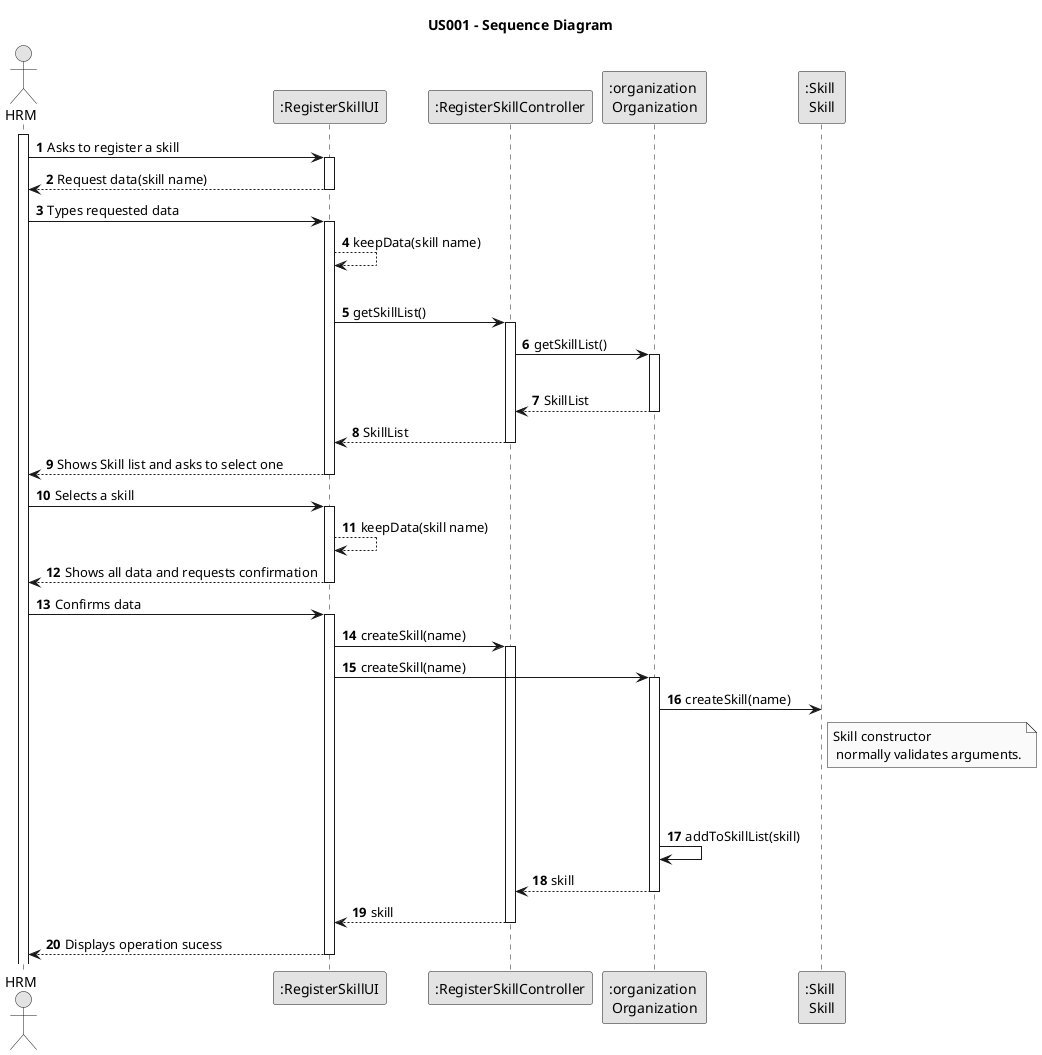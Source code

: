 @startuml
skinparam monochrome true
skinparam packageStyle rectangle
skinparam shadowing false

title US001 - Sequence Diagram

autonumber

'hide footbox
actor "HRM" as HRM
participant ":RegisterSkillUI" as RSU
participant ":RegisterSkillController" as RSC
participant ":organization \nOrganization" as ORG
participant ":Skill \nSkill" as Skill

activate HRM

        HRM -> RSU : Asks to register a skill

        activate RSU

            RSU --> HRM : Request data(skill name)
        deactivate RSU

        HRM -> RSU: Types requested data

        activate RSU
            RSU --> RSU : keepData(skill name)
            |||
            RSU -> RSC : getSkillList()


            activate RSC

                RSC -> ORG : getSkillList()
                |||

                activate ORG

                ORG --> RSC : SkillList
                deactivate ORG

                RSC --> RSU: SkillList
            deactivate RSC

            RSU --> HRM : Shows Skill list and asks to select one

        deactivate RSU

        HRM -> RSU : Selects a skill

        activate RSU

            RSU --> RSU : keepData(skill name)
            RSU --> HRM : Shows all data and requests confirmation
        deactivate RSU

        HRM -> RSU : Confirms data

        activate RSU

            RSU -> RSC : createSkill(name)
            activate RSC

                RSU -> ORG : createSkill(name)
                activate ORG

                    ORG -> Skill : createSkill(name)
                    note right of Skill : Skill constructor\n normally validates arguments.
                    |||
                    |||
                    ORG -> ORG : addToSkillList(skill)
                    ORG --> RSC : skill
                deactivate ORG

                RSC --> RSU : skill
            deactivate RSC

            RSU --> HRM : Displays operation sucess

        deactivate RSU



@enduml